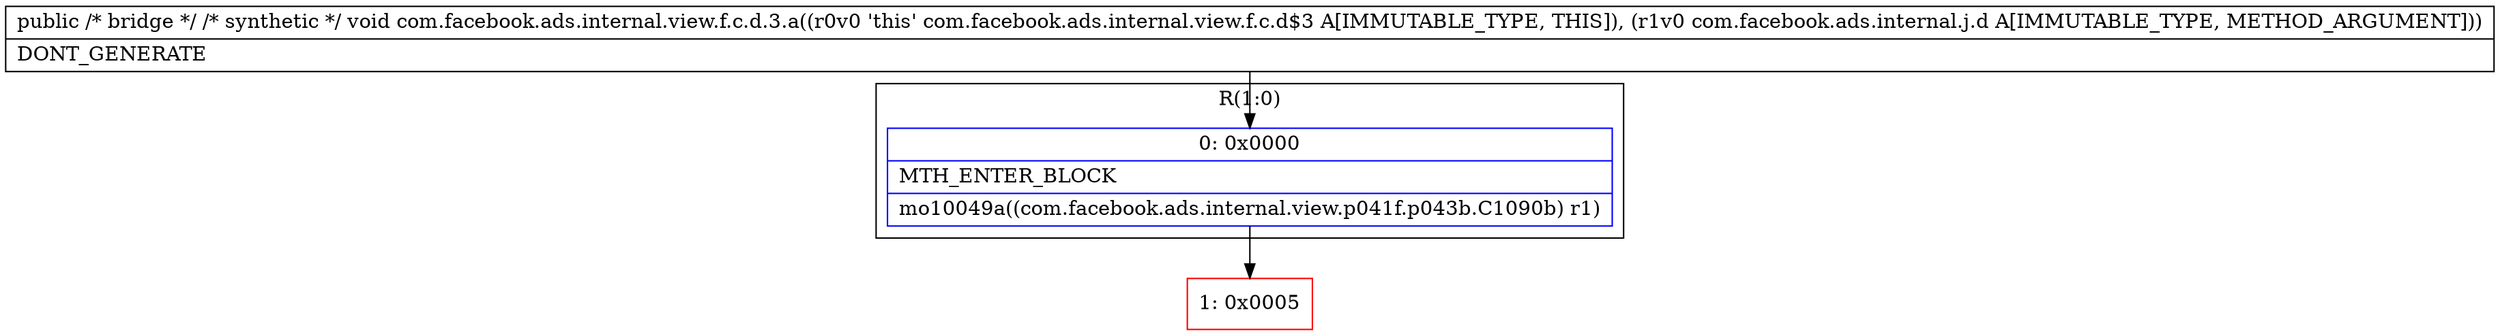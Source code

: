 digraph "CFG forcom.facebook.ads.internal.view.f.c.d.3.a(Lcom\/facebook\/ads\/internal\/j\/d;)V" {
subgraph cluster_Region_1544509683 {
label = "R(1:0)";
node [shape=record,color=blue];
Node_0 [shape=record,label="{0\:\ 0x0000|MTH_ENTER_BLOCK\l|mo10049a((com.facebook.ads.internal.view.p041f.p043b.C1090b) r1)\l}"];
}
Node_1 [shape=record,color=red,label="{1\:\ 0x0005}"];
MethodNode[shape=record,label="{public \/* bridge *\/ \/* synthetic *\/ void com.facebook.ads.internal.view.f.c.d.3.a((r0v0 'this' com.facebook.ads.internal.view.f.c.d$3 A[IMMUTABLE_TYPE, THIS]), (r1v0 com.facebook.ads.internal.j.d A[IMMUTABLE_TYPE, METHOD_ARGUMENT]))  | DONT_GENERATE\l}"];
MethodNode -> Node_0;
Node_0 -> Node_1;
}

